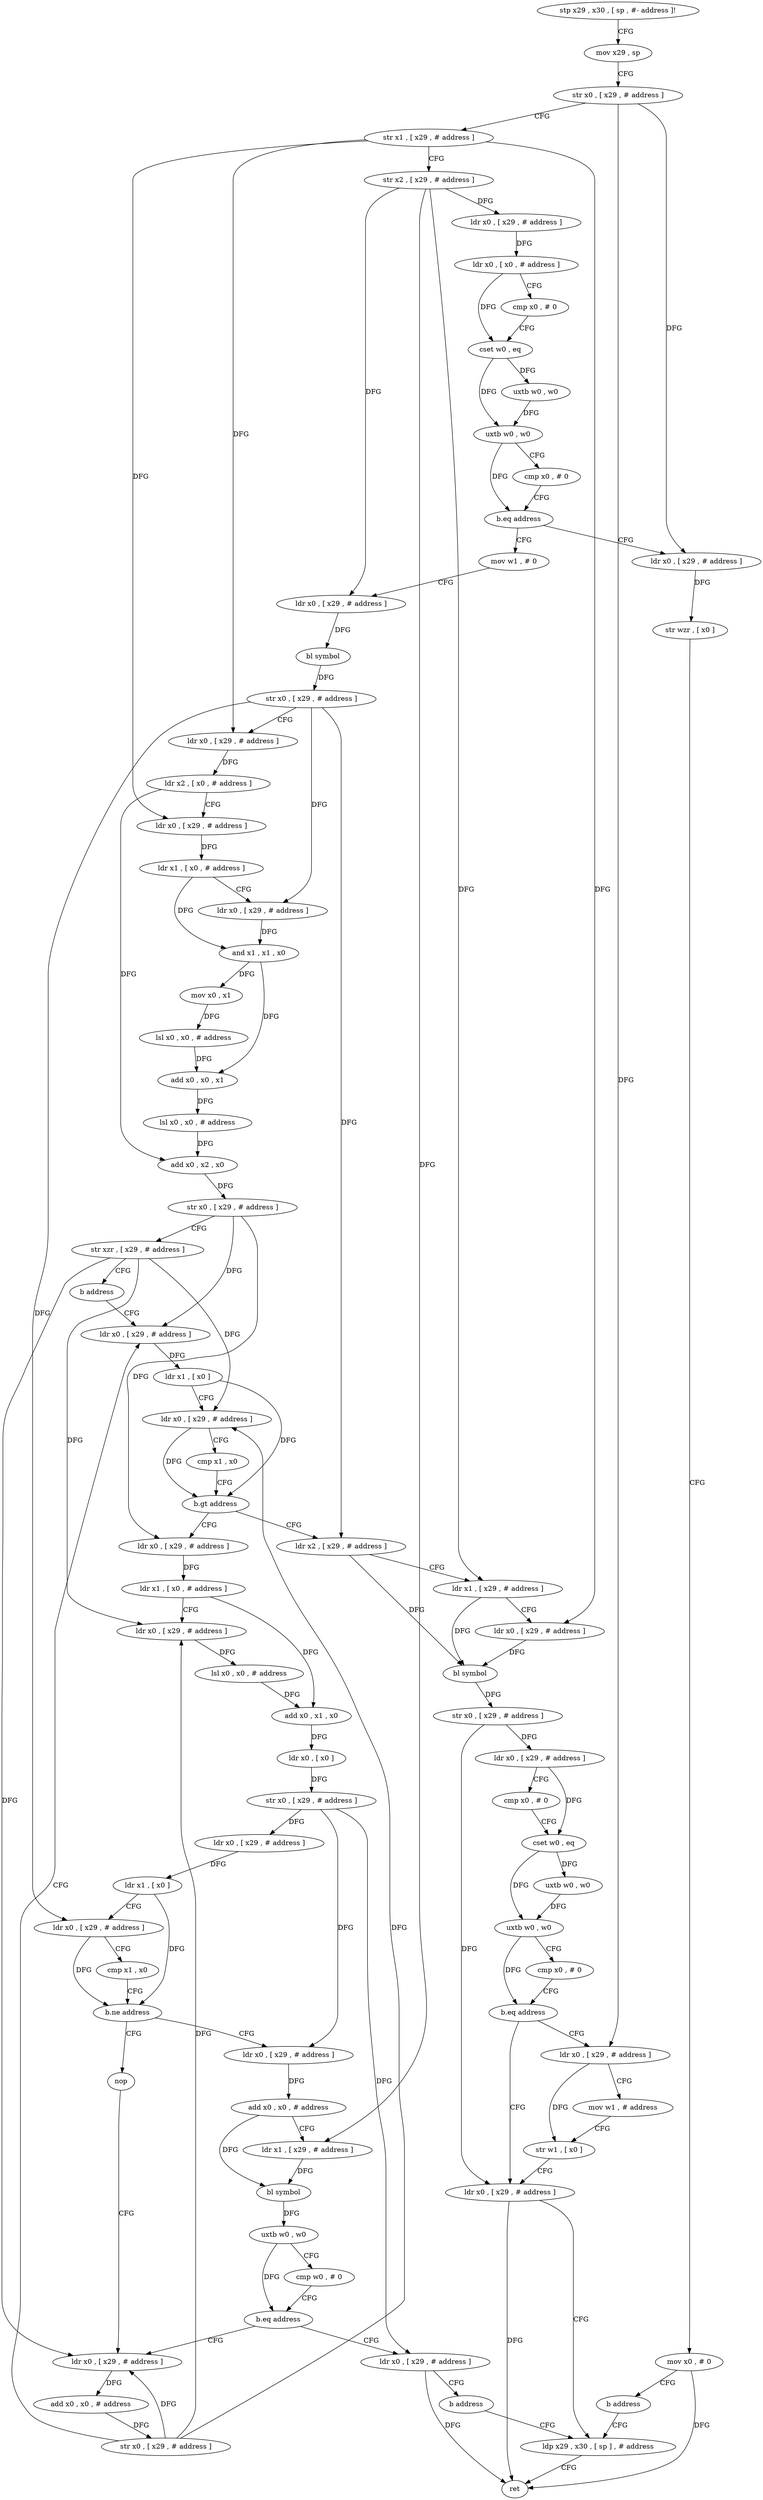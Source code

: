 digraph "func" {
"4400372" [label = "stp x29 , x30 , [ sp , #- address ]!" ]
"4400376" [label = "mov x29 , sp" ]
"4400380" [label = "str x0 , [ x29 , # address ]" ]
"4400384" [label = "str x1 , [ x29 , # address ]" ]
"4400388" [label = "str x2 , [ x29 , # address ]" ]
"4400392" [label = "ldr x0 , [ x29 , # address ]" ]
"4400396" [label = "ldr x0 , [ x0 , # address ]" ]
"4400400" [label = "cmp x0 , # 0" ]
"4400404" [label = "cset w0 , eq" ]
"4400408" [label = "uxtb w0 , w0" ]
"4400412" [label = "uxtb w0 , w0" ]
"4400416" [label = "cmp x0 , # 0" ]
"4400420" [label = "b.eq address" ]
"4400440" [label = "mov w1 , # 0" ]
"4400424" [label = "ldr x0 , [ x29 , # address ]" ]
"4400444" [label = "ldr x0 , [ x29 , # address ]" ]
"4400448" [label = "bl symbol" ]
"4400452" [label = "str x0 , [ x29 , # address ]" ]
"4400456" [label = "ldr x0 , [ x29 , # address ]" ]
"4400460" [label = "ldr x2 , [ x0 , # address ]" ]
"4400464" [label = "ldr x0 , [ x29 , # address ]" ]
"4400468" [label = "ldr x1 , [ x0 , # address ]" ]
"4400472" [label = "ldr x0 , [ x29 , # address ]" ]
"4400476" [label = "and x1 , x1 , x0" ]
"4400480" [label = "mov x0 , x1" ]
"4400484" [label = "lsl x0 , x0 , # address" ]
"4400488" [label = "add x0 , x0 , x1" ]
"4400492" [label = "lsl x0 , x0 , # address" ]
"4400496" [label = "add x0 , x2 , x0" ]
"4400500" [label = "str x0 , [ x29 , # address ]" ]
"4400504" [label = "str xzr , [ x29 , # address ]" ]
"4400508" [label = "b address" ]
"4400612" [label = "ldr x0 , [ x29 , # address ]" ]
"4400428" [label = "str wzr , [ x0 ]" ]
"4400432" [label = "mov x0 , # 0" ]
"4400436" [label = "b address" ]
"4400696" [label = "ldp x29 , x30 , [ sp ] , # address" ]
"4400616" [label = "ldr x1 , [ x0 ]" ]
"4400620" [label = "ldr x0 , [ x29 , # address ]" ]
"4400624" [label = "cmp x1 , x0" ]
"4400628" [label = "b.gt address" ]
"4400512" [label = "ldr x0 , [ x29 , # address ]" ]
"4400632" [label = "ldr x2 , [ x29 , # address ]" ]
"4400700" [label = "ret" ]
"4400516" [label = "ldr x1 , [ x0 , # address ]" ]
"4400520" [label = "ldr x0 , [ x29 , # address ]" ]
"4400524" [label = "lsl x0 , x0 , # address" ]
"4400528" [label = "add x0 , x1 , x0" ]
"4400532" [label = "ldr x0 , [ x0 ]" ]
"4400536" [label = "str x0 , [ x29 , # address ]" ]
"4400540" [label = "ldr x0 , [ x29 , # address ]" ]
"4400544" [label = "ldr x1 , [ x0 ]" ]
"4400548" [label = "ldr x0 , [ x29 , # address ]" ]
"4400552" [label = "cmp x1 , x0" ]
"4400556" [label = "b.ne address" ]
"4400596" [label = "nop" ]
"4400560" [label = "ldr x0 , [ x29 , # address ]" ]
"4400636" [label = "ldr x1 , [ x29 , # address ]" ]
"4400640" [label = "ldr x0 , [ x29 , # address ]" ]
"4400644" [label = "bl symbol" ]
"4400648" [label = "str x0 , [ x29 , # address ]" ]
"4400652" [label = "ldr x0 , [ x29 , # address ]" ]
"4400656" [label = "cmp x0 , # 0" ]
"4400660" [label = "cset w0 , eq" ]
"4400664" [label = "uxtb w0 , w0" ]
"4400668" [label = "uxtb w0 , w0" ]
"4400672" [label = "cmp x0 , # 0" ]
"4400676" [label = "b.eq address" ]
"4400692" [label = "ldr x0 , [ x29 , # address ]" ]
"4400680" [label = "ldr x0 , [ x29 , # address ]" ]
"4400600" [label = "ldr x0 , [ x29 , # address ]" ]
"4400564" [label = "add x0 , x0 , # address" ]
"4400568" [label = "ldr x1 , [ x29 , # address ]" ]
"4400572" [label = "bl symbol" ]
"4400576" [label = "uxtb w0 , w0" ]
"4400580" [label = "cmp w0 , # 0" ]
"4400584" [label = "b.eq address" ]
"4400588" [label = "ldr x0 , [ x29 , # address ]" ]
"4400684" [label = "mov w1 , # address" ]
"4400688" [label = "str w1 , [ x0 ]" ]
"4400604" [label = "add x0 , x0 , # address" ]
"4400608" [label = "str x0 , [ x29 , # address ]" ]
"4400592" [label = "b address" ]
"4400372" -> "4400376" [ label = "CFG" ]
"4400376" -> "4400380" [ label = "CFG" ]
"4400380" -> "4400384" [ label = "CFG" ]
"4400380" -> "4400424" [ label = "DFG" ]
"4400380" -> "4400680" [ label = "DFG" ]
"4400384" -> "4400388" [ label = "CFG" ]
"4400384" -> "4400456" [ label = "DFG" ]
"4400384" -> "4400464" [ label = "DFG" ]
"4400384" -> "4400640" [ label = "DFG" ]
"4400388" -> "4400392" [ label = "DFG" ]
"4400388" -> "4400444" [ label = "DFG" ]
"4400388" -> "4400636" [ label = "DFG" ]
"4400388" -> "4400568" [ label = "DFG" ]
"4400392" -> "4400396" [ label = "DFG" ]
"4400396" -> "4400400" [ label = "CFG" ]
"4400396" -> "4400404" [ label = "DFG" ]
"4400400" -> "4400404" [ label = "CFG" ]
"4400404" -> "4400408" [ label = "DFG" ]
"4400404" -> "4400412" [ label = "DFG" ]
"4400408" -> "4400412" [ label = "DFG" ]
"4400412" -> "4400416" [ label = "CFG" ]
"4400412" -> "4400420" [ label = "DFG" ]
"4400416" -> "4400420" [ label = "CFG" ]
"4400420" -> "4400440" [ label = "CFG" ]
"4400420" -> "4400424" [ label = "CFG" ]
"4400440" -> "4400444" [ label = "CFG" ]
"4400424" -> "4400428" [ label = "DFG" ]
"4400444" -> "4400448" [ label = "DFG" ]
"4400448" -> "4400452" [ label = "DFG" ]
"4400452" -> "4400456" [ label = "CFG" ]
"4400452" -> "4400472" [ label = "DFG" ]
"4400452" -> "4400548" [ label = "DFG" ]
"4400452" -> "4400632" [ label = "DFG" ]
"4400456" -> "4400460" [ label = "DFG" ]
"4400460" -> "4400464" [ label = "CFG" ]
"4400460" -> "4400496" [ label = "DFG" ]
"4400464" -> "4400468" [ label = "DFG" ]
"4400468" -> "4400472" [ label = "CFG" ]
"4400468" -> "4400476" [ label = "DFG" ]
"4400472" -> "4400476" [ label = "DFG" ]
"4400476" -> "4400480" [ label = "DFG" ]
"4400476" -> "4400488" [ label = "DFG" ]
"4400480" -> "4400484" [ label = "DFG" ]
"4400484" -> "4400488" [ label = "DFG" ]
"4400488" -> "4400492" [ label = "DFG" ]
"4400492" -> "4400496" [ label = "DFG" ]
"4400496" -> "4400500" [ label = "DFG" ]
"4400500" -> "4400504" [ label = "CFG" ]
"4400500" -> "4400612" [ label = "DFG" ]
"4400500" -> "4400512" [ label = "DFG" ]
"4400504" -> "4400508" [ label = "CFG" ]
"4400504" -> "4400620" [ label = "DFG" ]
"4400504" -> "4400520" [ label = "DFG" ]
"4400504" -> "4400600" [ label = "DFG" ]
"4400508" -> "4400612" [ label = "CFG" ]
"4400612" -> "4400616" [ label = "DFG" ]
"4400428" -> "4400432" [ label = "CFG" ]
"4400432" -> "4400436" [ label = "CFG" ]
"4400432" -> "4400700" [ label = "DFG" ]
"4400436" -> "4400696" [ label = "CFG" ]
"4400696" -> "4400700" [ label = "CFG" ]
"4400616" -> "4400620" [ label = "CFG" ]
"4400616" -> "4400628" [ label = "DFG" ]
"4400620" -> "4400624" [ label = "CFG" ]
"4400620" -> "4400628" [ label = "DFG" ]
"4400624" -> "4400628" [ label = "CFG" ]
"4400628" -> "4400512" [ label = "CFG" ]
"4400628" -> "4400632" [ label = "CFG" ]
"4400512" -> "4400516" [ label = "DFG" ]
"4400632" -> "4400636" [ label = "CFG" ]
"4400632" -> "4400644" [ label = "DFG" ]
"4400516" -> "4400520" [ label = "CFG" ]
"4400516" -> "4400528" [ label = "DFG" ]
"4400520" -> "4400524" [ label = "DFG" ]
"4400524" -> "4400528" [ label = "DFG" ]
"4400528" -> "4400532" [ label = "DFG" ]
"4400532" -> "4400536" [ label = "DFG" ]
"4400536" -> "4400540" [ label = "DFG" ]
"4400536" -> "4400560" [ label = "DFG" ]
"4400536" -> "4400588" [ label = "DFG" ]
"4400540" -> "4400544" [ label = "DFG" ]
"4400544" -> "4400548" [ label = "CFG" ]
"4400544" -> "4400556" [ label = "DFG" ]
"4400548" -> "4400552" [ label = "CFG" ]
"4400548" -> "4400556" [ label = "DFG" ]
"4400552" -> "4400556" [ label = "CFG" ]
"4400556" -> "4400596" [ label = "CFG" ]
"4400556" -> "4400560" [ label = "CFG" ]
"4400596" -> "4400600" [ label = "CFG" ]
"4400560" -> "4400564" [ label = "DFG" ]
"4400636" -> "4400640" [ label = "CFG" ]
"4400636" -> "4400644" [ label = "DFG" ]
"4400640" -> "4400644" [ label = "DFG" ]
"4400644" -> "4400648" [ label = "DFG" ]
"4400648" -> "4400652" [ label = "DFG" ]
"4400648" -> "4400692" [ label = "DFG" ]
"4400652" -> "4400656" [ label = "CFG" ]
"4400652" -> "4400660" [ label = "DFG" ]
"4400656" -> "4400660" [ label = "CFG" ]
"4400660" -> "4400664" [ label = "DFG" ]
"4400660" -> "4400668" [ label = "DFG" ]
"4400664" -> "4400668" [ label = "DFG" ]
"4400668" -> "4400672" [ label = "CFG" ]
"4400668" -> "4400676" [ label = "DFG" ]
"4400672" -> "4400676" [ label = "CFG" ]
"4400676" -> "4400692" [ label = "CFG" ]
"4400676" -> "4400680" [ label = "CFG" ]
"4400692" -> "4400696" [ label = "CFG" ]
"4400692" -> "4400700" [ label = "DFG" ]
"4400680" -> "4400684" [ label = "CFG" ]
"4400680" -> "4400688" [ label = "DFG" ]
"4400600" -> "4400604" [ label = "DFG" ]
"4400564" -> "4400568" [ label = "CFG" ]
"4400564" -> "4400572" [ label = "DFG" ]
"4400568" -> "4400572" [ label = "DFG" ]
"4400572" -> "4400576" [ label = "DFG" ]
"4400576" -> "4400580" [ label = "CFG" ]
"4400576" -> "4400584" [ label = "DFG" ]
"4400580" -> "4400584" [ label = "CFG" ]
"4400584" -> "4400600" [ label = "CFG" ]
"4400584" -> "4400588" [ label = "CFG" ]
"4400588" -> "4400592" [ label = "CFG" ]
"4400588" -> "4400700" [ label = "DFG" ]
"4400684" -> "4400688" [ label = "CFG" ]
"4400688" -> "4400692" [ label = "CFG" ]
"4400604" -> "4400608" [ label = "DFG" ]
"4400608" -> "4400612" [ label = "CFG" ]
"4400608" -> "4400620" [ label = "DFG" ]
"4400608" -> "4400520" [ label = "DFG" ]
"4400608" -> "4400600" [ label = "DFG" ]
"4400592" -> "4400696" [ label = "CFG" ]
}
